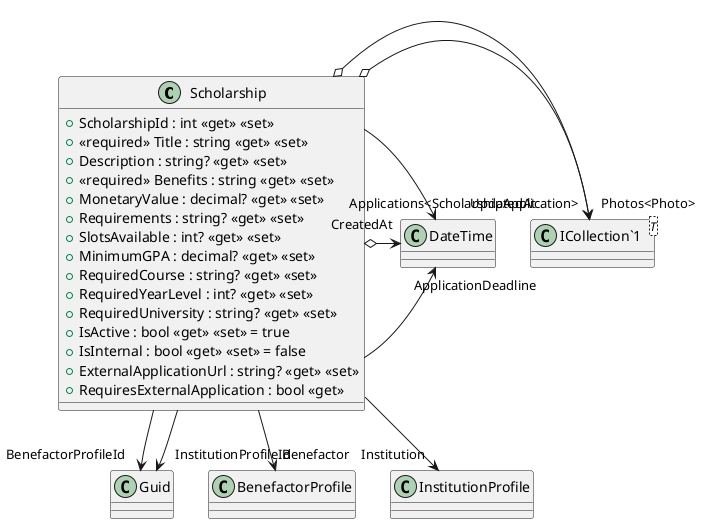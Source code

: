@startuml
class Scholarship {
    + ScholarshipId : int <<get>> <<set>>
    + <<required>> Title : string <<get>> <<set>>
    + Description : string? <<get>> <<set>>
    + <<required>> Benefits : string <<get>> <<set>>
    + MonetaryValue : decimal? <<get>> <<set>>
    + Requirements : string? <<get>> <<set>>
    + SlotsAvailable : int? <<get>> <<set>>
    + MinimumGPA : decimal? <<get>> <<set>>
    + RequiredCourse : string? <<get>> <<set>>
    + RequiredYearLevel : int? <<get>> <<set>>
    + RequiredUniversity : string? <<get>> <<set>>
    + IsActive : bool <<get>> <<set>> = true
    + IsInternal : bool <<get>> <<set>> = false
    + ExternalApplicationUrl : string? <<get>> <<set>>
    + RequiresExternalApplication : bool <<get>>
}
class "ICollection`1"<T> {
}
Scholarship o-> "Photos<Photo>" "ICollection`1"
Scholarship --> "ApplicationDeadline" DateTime
Scholarship o-> "CreatedAt" DateTime
Scholarship --> "UpdatedAt" DateTime
Scholarship --> "BenefactorProfileId" Guid
Scholarship --> "InstitutionProfileId" Guid
Scholarship --> "Benefactor" BenefactorProfile
Scholarship --> "Institution" InstitutionProfile
Scholarship o-> "Applications<ScholarshipApplication>" "ICollection`1"
@enduml
